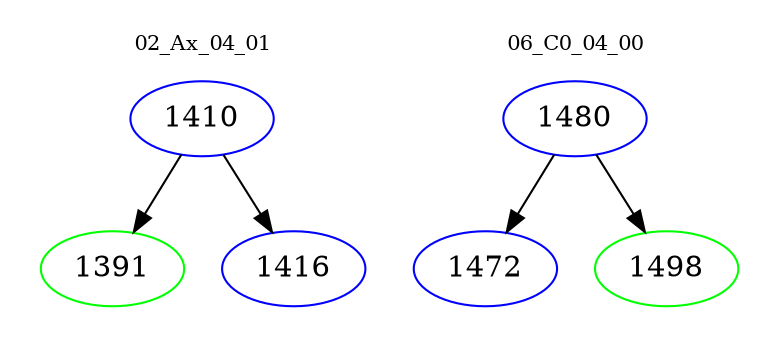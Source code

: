 digraph{
subgraph cluster_0 {
color = white
label = "02_Ax_04_01";
fontsize=10;
T0_1410 [label="1410", color="blue"]
T0_1410 -> T0_1391 [color="black"]
T0_1391 [label="1391", color="green"]
T0_1410 -> T0_1416 [color="black"]
T0_1416 [label="1416", color="blue"]
}
subgraph cluster_1 {
color = white
label = "06_C0_04_00";
fontsize=10;
T1_1480 [label="1480", color="blue"]
T1_1480 -> T1_1472 [color="black"]
T1_1472 [label="1472", color="blue"]
T1_1480 -> T1_1498 [color="black"]
T1_1498 [label="1498", color="green"]
}
}
